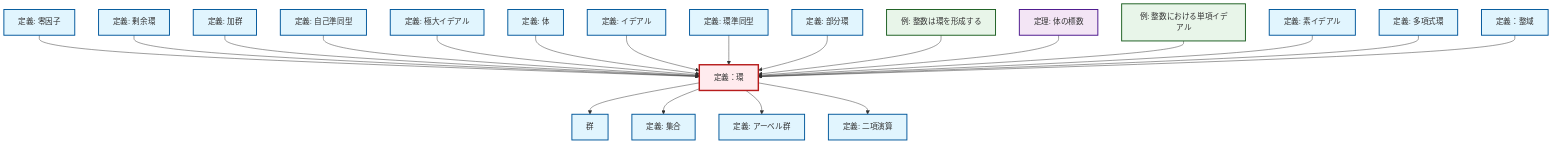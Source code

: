 graph TD
    classDef definition fill:#e1f5fe,stroke:#01579b,stroke-width:2px
    classDef theorem fill:#f3e5f5,stroke:#4a148c,stroke-width:2px
    classDef axiom fill:#fff3e0,stroke:#e65100,stroke-width:2px
    classDef example fill:#e8f5e9,stroke:#1b5e20,stroke-width:2px
    classDef current fill:#ffebee,stroke:#b71c1c,stroke-width:3px
    ex-principal-ideal["例: 整数における単項イデアル"]:::example
    def-ring-homomorphism["定義: 環準同型"]:::definition
    def-abelian-group["定義: アーベル群"]:::definition
    def-set["定義: 集合"]:::definition
    def-integral-domain["定義：整域"]:::definition
    def-group["群"]:::definition
    def-prime-ideal["定義: 素イデアル"]:::definition
    def-subring["定義: 部分環"]:::definition
    thm-field-characteristic["定理: 体の標数"]:::theorem
    def-ideal["定義: イデアル"]:::definition
    def-endomorphism["定義: 自己準同型"]:::definition
    ex-integers-ring["例: 整数は環を形成する"]:::example
    def-binary-operation["定義: 二項演算"]:::definition
    def-polynomial-ring["定義: 多項式環"]:::definition
    def-ring["定義：環"]:::definition
    def-maximal-ideal["定義: 極大イデアル"]:::definition
    def-module["定義: 加群"]:::definition
    def-zero-divisor["定義: 零因子"]:::definition
    def-quotient-ring["定義: 剰余環"]:::definition
    def-field["定義: 体"]:::definition
    def-zero-divisor --> def-ring
    def-ring --> def-group
    def-quotient-ring --> def-ring
    def-module --> def-ring
    def-endomorphism --> def-ring
    def-maximal-ideal --> def-ring
    def-ring --> def-set
    def-field --> def-ring
    def-ideal --> def-ring
    def-ring-homomorphism --> def-ring
    def-subring --> def-ring
    def-ring --> def-abelian-group
    def-ring --> def-binary-operation
    ex-integers-ring --> def-ring
    thm-field-characteristic --> def-ring
    ex-principal-ideal --> def-ring
    def-prime-ideal --> def-ring
    def-polynomial-ring --> def-ring
    def-integral-domain --> def-ring
    class def-ring current